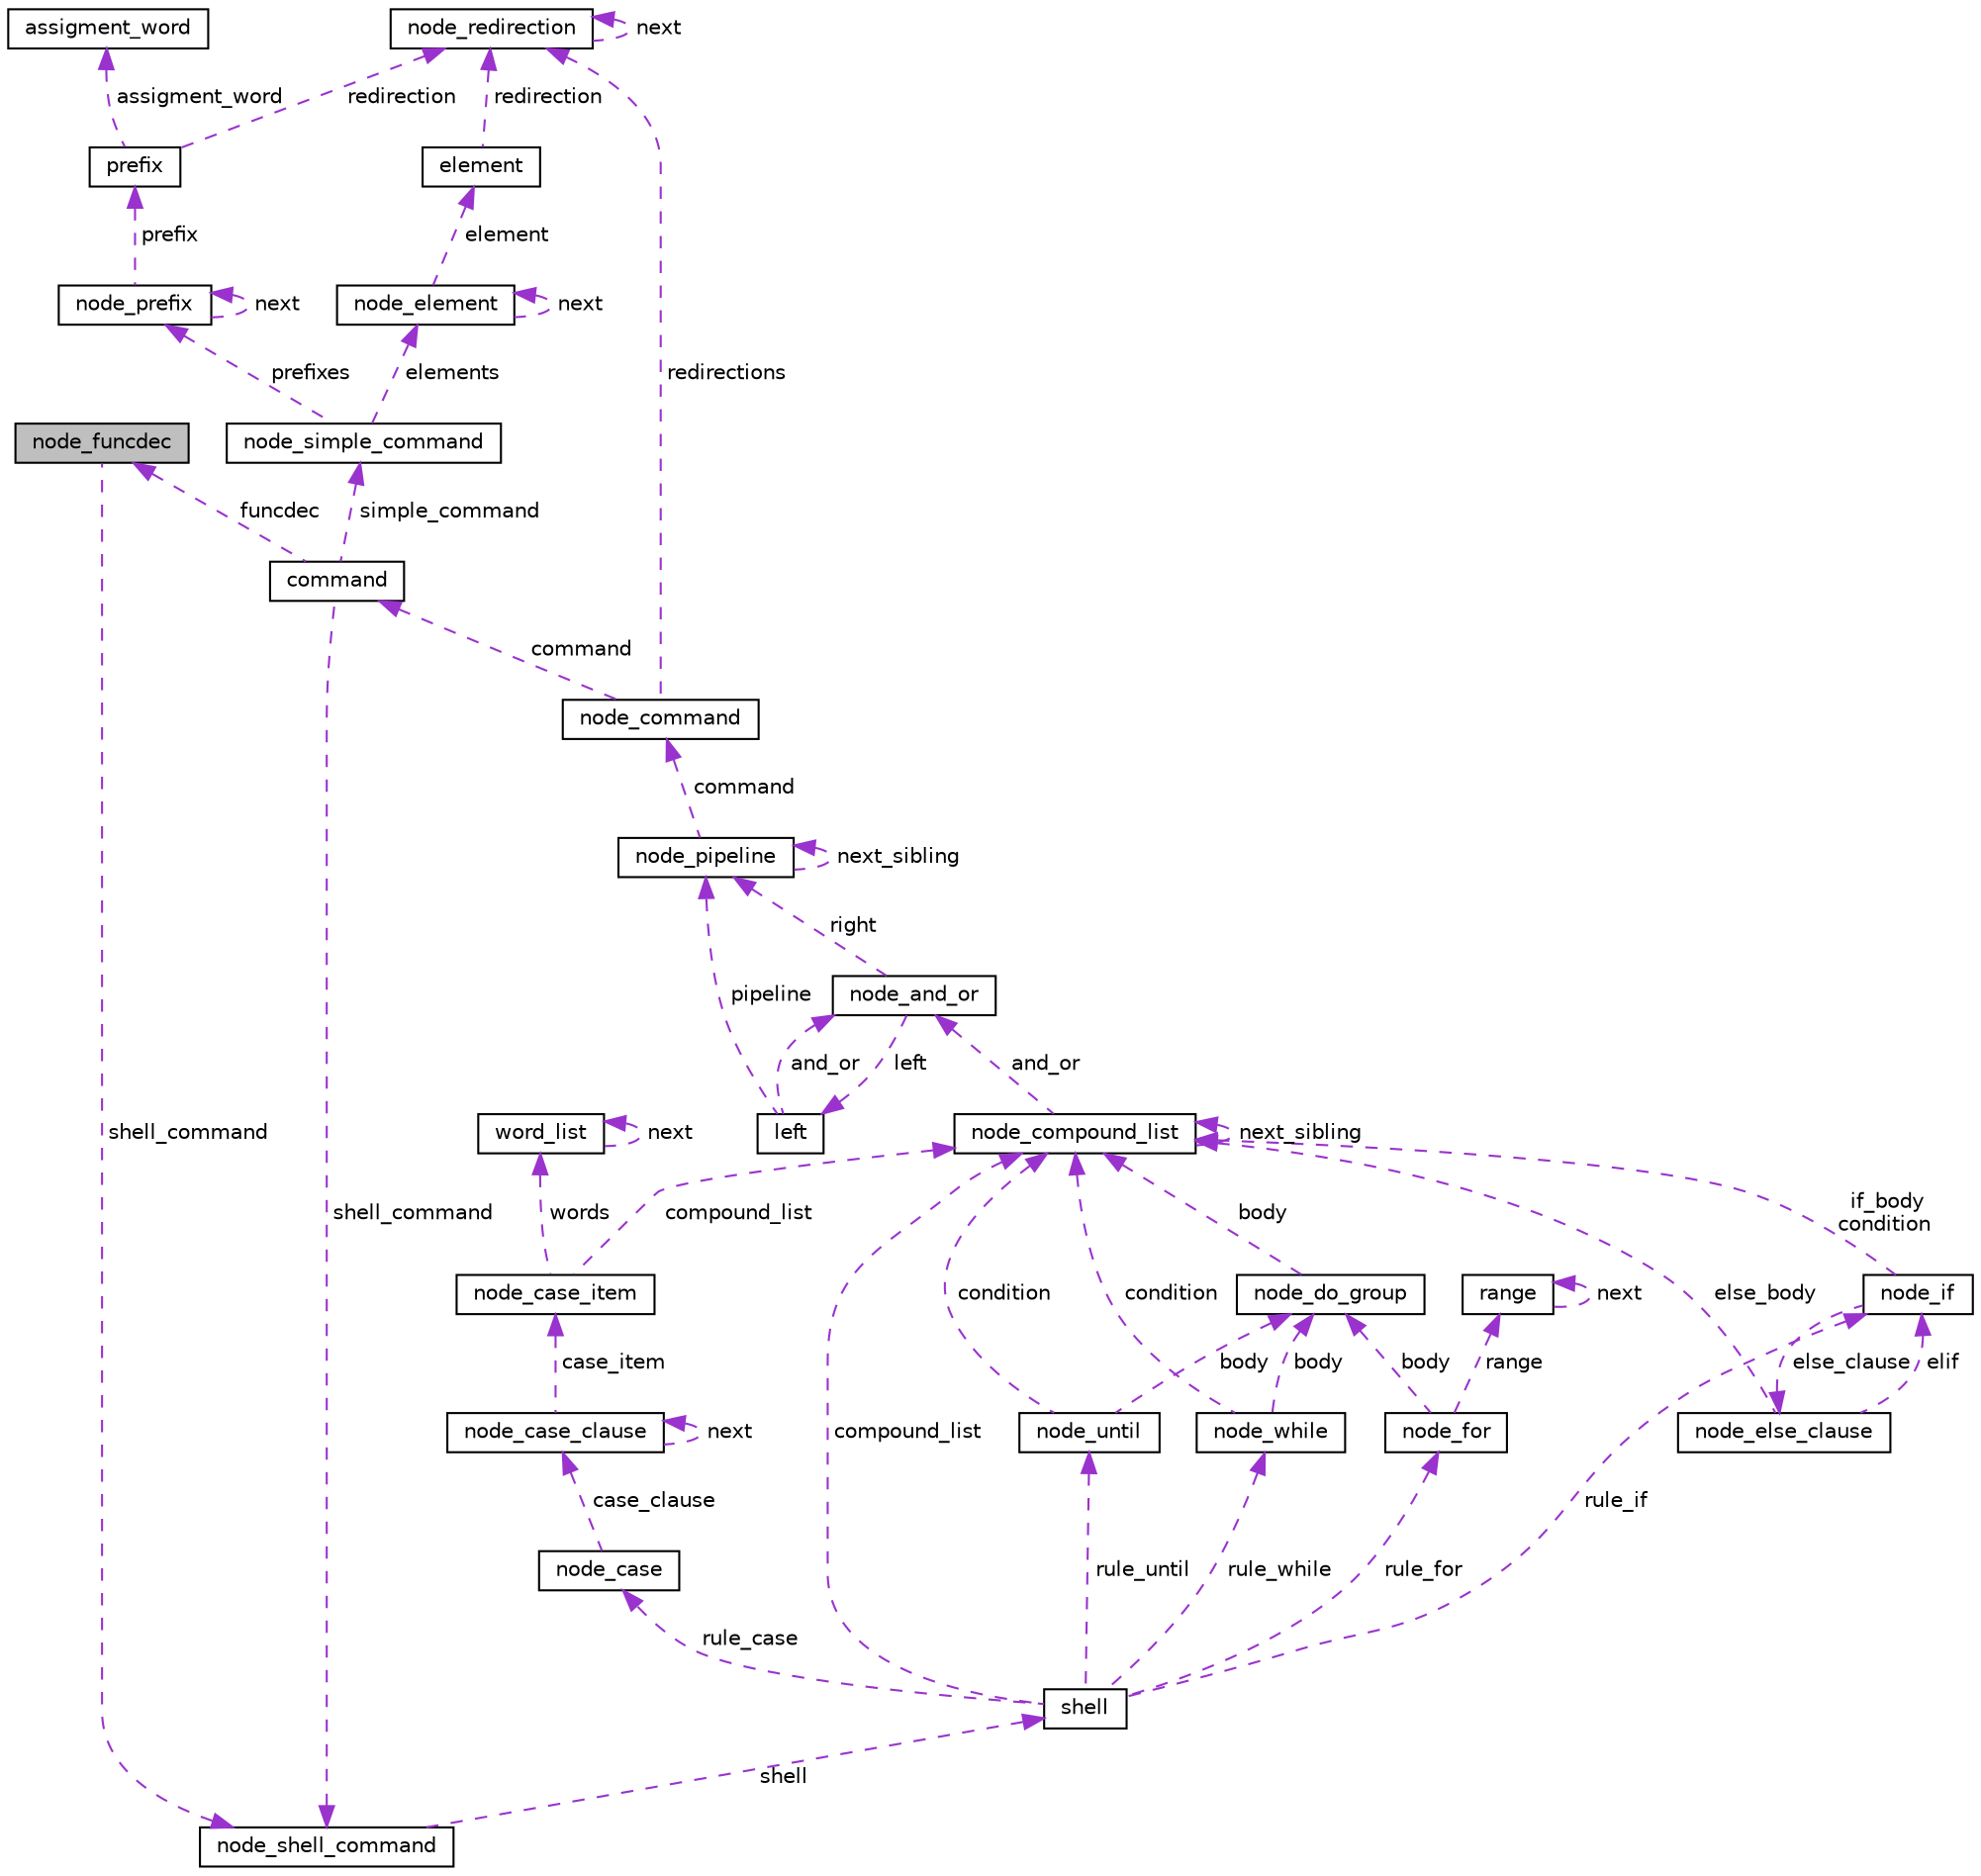 digraph "node_funcdec"
{
 // LATEX_PDF_SIZE
  edge [fontname="Helvetica",fontsize="10",labelfontname="Helvetica",labelfontsize="10"];
  node [fontname="Helvetica",fontsize="10",shape=record];
  Node1 [label="node_funcdec",height=0.2,width=0.4,color="black", fillcolor="grey75", style="filled", fontcolor="black",tooltip=" "];
  Node2 -> Node1 [dir="back",color="darkorchid3",fontsize="10",style="dashed",label=" shell_command" ,fontname="Helvetica"];
  Node2 [label="node_shell_command",height=0.2,width=0.4,color="black", fillcolor="white", style="filled",URL="$structnode__shell__command.html",tooltip=" "];
  Node3 -> Node2 [dir="back",color="darkorchid3",fontsize="10",style="dashed",label=" shell" ,fontname="Helvetica"];
  Node3 [label="shell",height=0.2,width=0.4,color="black", fillcolor="white", style="filled",URL="$unionnode__shell__command_1_1shell.html",tooltip=" "];
  Node4 -> Node3 [dir="back",color="darkorchid3",fontsize="10",style="dashed",label=" rule_if" ,fontname="Helvetica"];
  Node4 [label="node_if",height=0.2,width=0.4,color="black", fillcolor="white", style="filled",URL="$structnode__if.html",tooltip=" "];
  Node5 -> Node4 [dir="back",color="darkorchid3",fontsize="10",style="dashed",label=" if_body\ncondition" ,fontname="Helvetica"];
  Node5 [label="node_compound_list",height=0.2,width=0.4,color="black", fillcolor="white", style="filled",URL="$structnode__compound__list.html",tooltip=" "];
  Node5 -> Node5 [dir="back",color="darkorchid3",fontsize="10",style="dashed",label=" next_sibling" ,fontname="Helvetica"];
  Node6 -> Node5 [dir="back",color="darkorchid3",fontsize="10",style="dashed",label=" and_or" ,fontname="Helvetica"];
  Node6 [label="node_and_or",height=0.2,width=0.4,color="black", fillcolor="white", style="filled",URL="$structnode__and__or.html",tooltip=" "];
  Node7 -> Node6 [dir="back",color="darkorchid3",fontsize="10",style="dashed",label=" right" ,fontname="Helvetica"];
  Node7 [label="node_pipeline",height=0.2,width=0.4,color="black", fillcolor="white", style="filled",URL="$structnode__pipeline.html",tooltip=" "];
  Node7 -> Node7 [dir="back",color="darkorchid3",fontsize="10",style="dashed",label=" next_sibling" ,fontname="Helvetica"];
  Node8 -> Node7 [dir="back",color="darkorchid3",fontsize="10",style="dashed",label=" command" ,fontname="Helvetica"];
  Node8 [label="node_command",height=0.2,width=0.4,color="black", fillcolor="white", style="filled",URL="$structnode__command.html",tooltip=" "];
  Node9 -> Node8 [dir="back",color="darkorchid3",fontsize="10",style="dashed",label=" redirections" ,fontname="Helvetica"];
  Node9 [label="node_redirection",height=0.2,width=0.4,color="black", fillcolor="white", style="filled",URL="$structnode__redirection.html",tooltip=" "];
  Node9 -> Node9 [dir="back",color="darkorchid3",fontsize="10",style="dashed",label=" next" ,fontname="Helvetica"];
  Node10 -> Node8 [dir="back",color="darkorchid3",fontsize="10",style="dashed",label=" command" ,fontname="Helvetica"];
  Node10 [label="command",height=0.2,width=0.4,color="black", fillcolor="white", style="filled",URL="$unionnode__command_1_1command.html",tooltip=" "];
  Node1 -> Node10 [dir="back",color="darkorchid3",fontsize="10",style="dashed",label=" funcdec" ,fontname="Helvetica"];
  Node11 -> Node10 [dir="back",color="darkorchid3",fontsize="10",style="dashed",label=" simple_command" ,fontname="Helvetica"];
  Node11 [label="node_simple_command",height=0.2,width=0.4,color="black", fillcolor="white", style="filled",URL="$structnode__simple__command.html",tooltip=" "];
  Node12 -> Node11 [dir="back",color="darkorchid3",fontsize="10",style="dashed",label=" elements" ,fontname="Helvetica"];
  Node12 [label="node_element",height=0.2,width=0.4,color="black", fillcolor="white", style="filled",URL="$structnode__element.html",tooltip=" "];
  Node12 -> Node12 [dir="back",color="darkorchid3",fontsize="10",style="dashed",label=" next" ,fontname="Helvetica"];
  Node13 -> Node12 [dir="back",color="darkorchid3",fontsize="10",style="dashed",label=" element" ,fontname="Helvetica"];
  Node13 [label="element",height=0.2,width=0.4,color="black", fillcolor="white", style="filled",URL="$unionnode__element_1_1element.html",tooltip=" "];
  Node9 -> Node13 [dir="back",color="darkorchid3",fontsize="10",style="dashed",label=" redirection" ,fontname="Helvetica"];
  Node14 -> Node11 [dir="back",color="darkorchid3",fontsize="10",style="dashed",label=" prefixes" ,fontname="Helvetica"];
  Node14 [label="node_prefix",height=0.2,width=0.4,color="black", fillcolor="white", style="filled",URL="$structnode__prefix.html",tooltip=" "];
  Node14 -> Node14 [dir="back",color="darkorchid3",fontsize="10",style="dashed",label=" next" ,fontname="Helvetica"];
  Node15 -> Node14 [dir="back",color="darkorchid3",fontsize="10",style="dashed",label=" prefix" ,fontname="Helvetica"];
  Node15 [label="prefix",height=0.2,width=0.4,color="black", fillcolor="white", style="filled",URL="$unionnode__prefix_1_1prefix.html",tooltip=" "];
  Node9 -> Node15 [dir="back",color="darkorchid3",fontsize="10",style="dashed",label=" redirection" ,fontname="Helvetica"];
  Node16 -> Node15 [dir="back",color="darkorchid3",fontsize="10",style="dashed",label=" assigment_word" ,fontname="Helvetica"];
  Node16 [label="assigment_word",height=0.2,width=0.4,color="black", fillcolor="white", style="filled",URL="$structnode__prefix_1_1prefix_1_1assigment__word.html",tooltip=" "];
  Node2 -> Node10 [dir="back",color="darkorchid3",fontsize="10",style="dashed",label=" shell_command" ,fontname="Helvetica"];
  Node17 -> Node6 [dir="back",color="darkorchid3",fontsize="10",style="dashed",label=" left" ,fontname="Helvetica"];
  Node17 [label="left",height=0.2,width=0.4,color="black", fillcolor="white", style="filled",URL="$unionnode__and__or_1_1left.html",tooltip=" "];
  Node7 -> Node17 [dir="back",color="darkorchid3",fontsize="10",style="dashed",label=" pipeline" ,fontname="Helvetica"];
  Node6 -> Node17 [dir="back",color="darkorchid3",fontsize="10",style="dashed",label=" and_or" ,fontname="Helvetica"];
  Node18 -> Node4 [dir="back",color="darkorchid3",fontsize="10",style="dashed",label=" else_clause" ,fontname="Helvetica"];
  Node18 [label="node_else_clause",height=0.2,width=0.4,color="black", fillcolor="white", style="filled",URL="$structnode__else__clause.html",tooltip=" "];
  Node4 -> Node18 [dir="back",color="darkorchid3",fontsize="10",style="dashed",label=" elif" ,fontname="Helvetica"];
  Node5 -> Node18 [dir="back",color="darkorchid3",fontsize="10",style="dashed",label=" else_body" ,fontname="Helvetica"];
  Node5 -> Node3 [dir="back",color="darkorchid3",fontsize="10",style="dashed",label=" compound_list" ,fontname="Helvetica"];
  Node19 -> Node3 [dir="back",color="darkorchid3",fontsize="10",style="dashed",label=" rule_until" ,fontname="Helvetica"];
  Node19 [label="node_until",height=0.2,width=0.4,color="black", fillcolor="white", style="filled",URL="$structnode__until.html",tooltip=" "];
  Node20 -> Node19 [dir="back",color="darkorchid3",fontsize="10",style="dashed",label=" body" ,fontname="Helvetica"];
  Node20 [label="node_do_group",height=0.2,width=0.4,color="black", fillcolor="white", style="filled",URL="$structnode__do__group.html",tooltip=" "];
  Node5 -> Node20 [dir="back",color="darkorchid3",fontsize="10",style="dashed",label=" body" ,fontname="Helvetica"];
  Node5 -> Node19 [dir="back",color="darkorchid3",fontsize="10",style="dashed",label=" condition" ,fontname="Helvetica"];
  Node21 -> Node3 [dir="back",color="darkorchid3",fontsize="10",style="dashed",label=" rule_while" ,fontname="Helvetica"];
  Node21 [label="node_while",height=0.2,width=0.4,color="black", fillcolor="white", style="filled",URL="$structnode__while.html",tooltip=" "];
  Node20 -> Node21 [dir="back",color="darkorchid3",fontsize="10",style="dashed",label=" body" ,fontname="Helvetica"];
  Node5 -> Node21 [dir="back",color="darkorchid3",fontsize="10",style="dashed",label=" condition" ,fontname="Helvetica"];
  Node22 -> Node3 [dir="back",color="darkorchid3",fontsize="10",style="dashed",label=" rule_for" ,fontname="Helvetica"];
  Node22 [label="node_for",height=0.2,width=0.4,color="black", fillcolor="white", style="filled",URL="$structnode__for.html",tooltip=" "];
  Node20 -> Node22 [dir="back",color="darkorchid3",fontsize="10",style="dashed",label=" body" ,fontname="Helvetica"];
  Node23 -> Node22 [dir="back",color="darkorchid3",fontsize="10",style="dashed",label=" range" ,fontname="Helvetica"];
  Node23 [label="range",height=0.2,width=0.4,color="black", fillcolor="white", style="filled",URL="$structrange.html",tooltip=" "];
  Node23 -> Node23 [dir="back",color="darkorchid3",fontsize="10",style="dashed",label=" next" ,fontname="Helvetica"];
  Node24 -> Node3 [dir="back",color="darkorchid3",fontsize="10",style="dashed",label=" rule_case" ,fontname="Helvetica"];
  Node24 [label="node_case",height=0.2,width=0.4,color="black", fillcolor="white", style="filled",URL="$structnode__case.html",tooltip=" "];
  Node25 -> Node24 [dir="back",color="darkorchid3",fontsize="10",style="dashed",label=" case_clause" ,fontname="Helvetica"];
  Node25 [label="node_case_clause",height=0.2,width=0.4,color="black", fillcolor="white", style="filled",URL="$structnode__case__clause.html",tooltip=" "];
  Node25 -> Node25 [dir="back",color="darkorchid3",fontsize="10",style="dashed",label=" next" ,fontname="Helvetica"];
  Node26 -> Node25 [dir="back",color="darkorchid3",fontsize="10",style="dashed",label=" case_item" ,fontname="Helvetica"];
  Node26 [label="node_case_item",height=0.2,width=0.4,color="black", fillcolor="white", style="filled",URL="$structnode__case__item.html",tooltip=" "];
  Node5 -> Node26 [dir="back",color="darkorchid3",fontsize="10",style="dashed",label=" compound_list" ,fontname="Helvetica"];
  Node27 -> Node26 [dir="back",color="darkorchid3",fontsize="10",style="dashed",label=" words" ,fontname="Helvetica"];
  Node27 [label="word_list",height=0.2,width=0.4,color="black", fillcolor="white", style="filled",URL="$structword__list.html",tooltip=" "];
  Node27 -> Node27 [dir="back",color="darkorchid3",fontsize="10",style="dashed",label=" next" ,fontname="Helvetica"];
}
